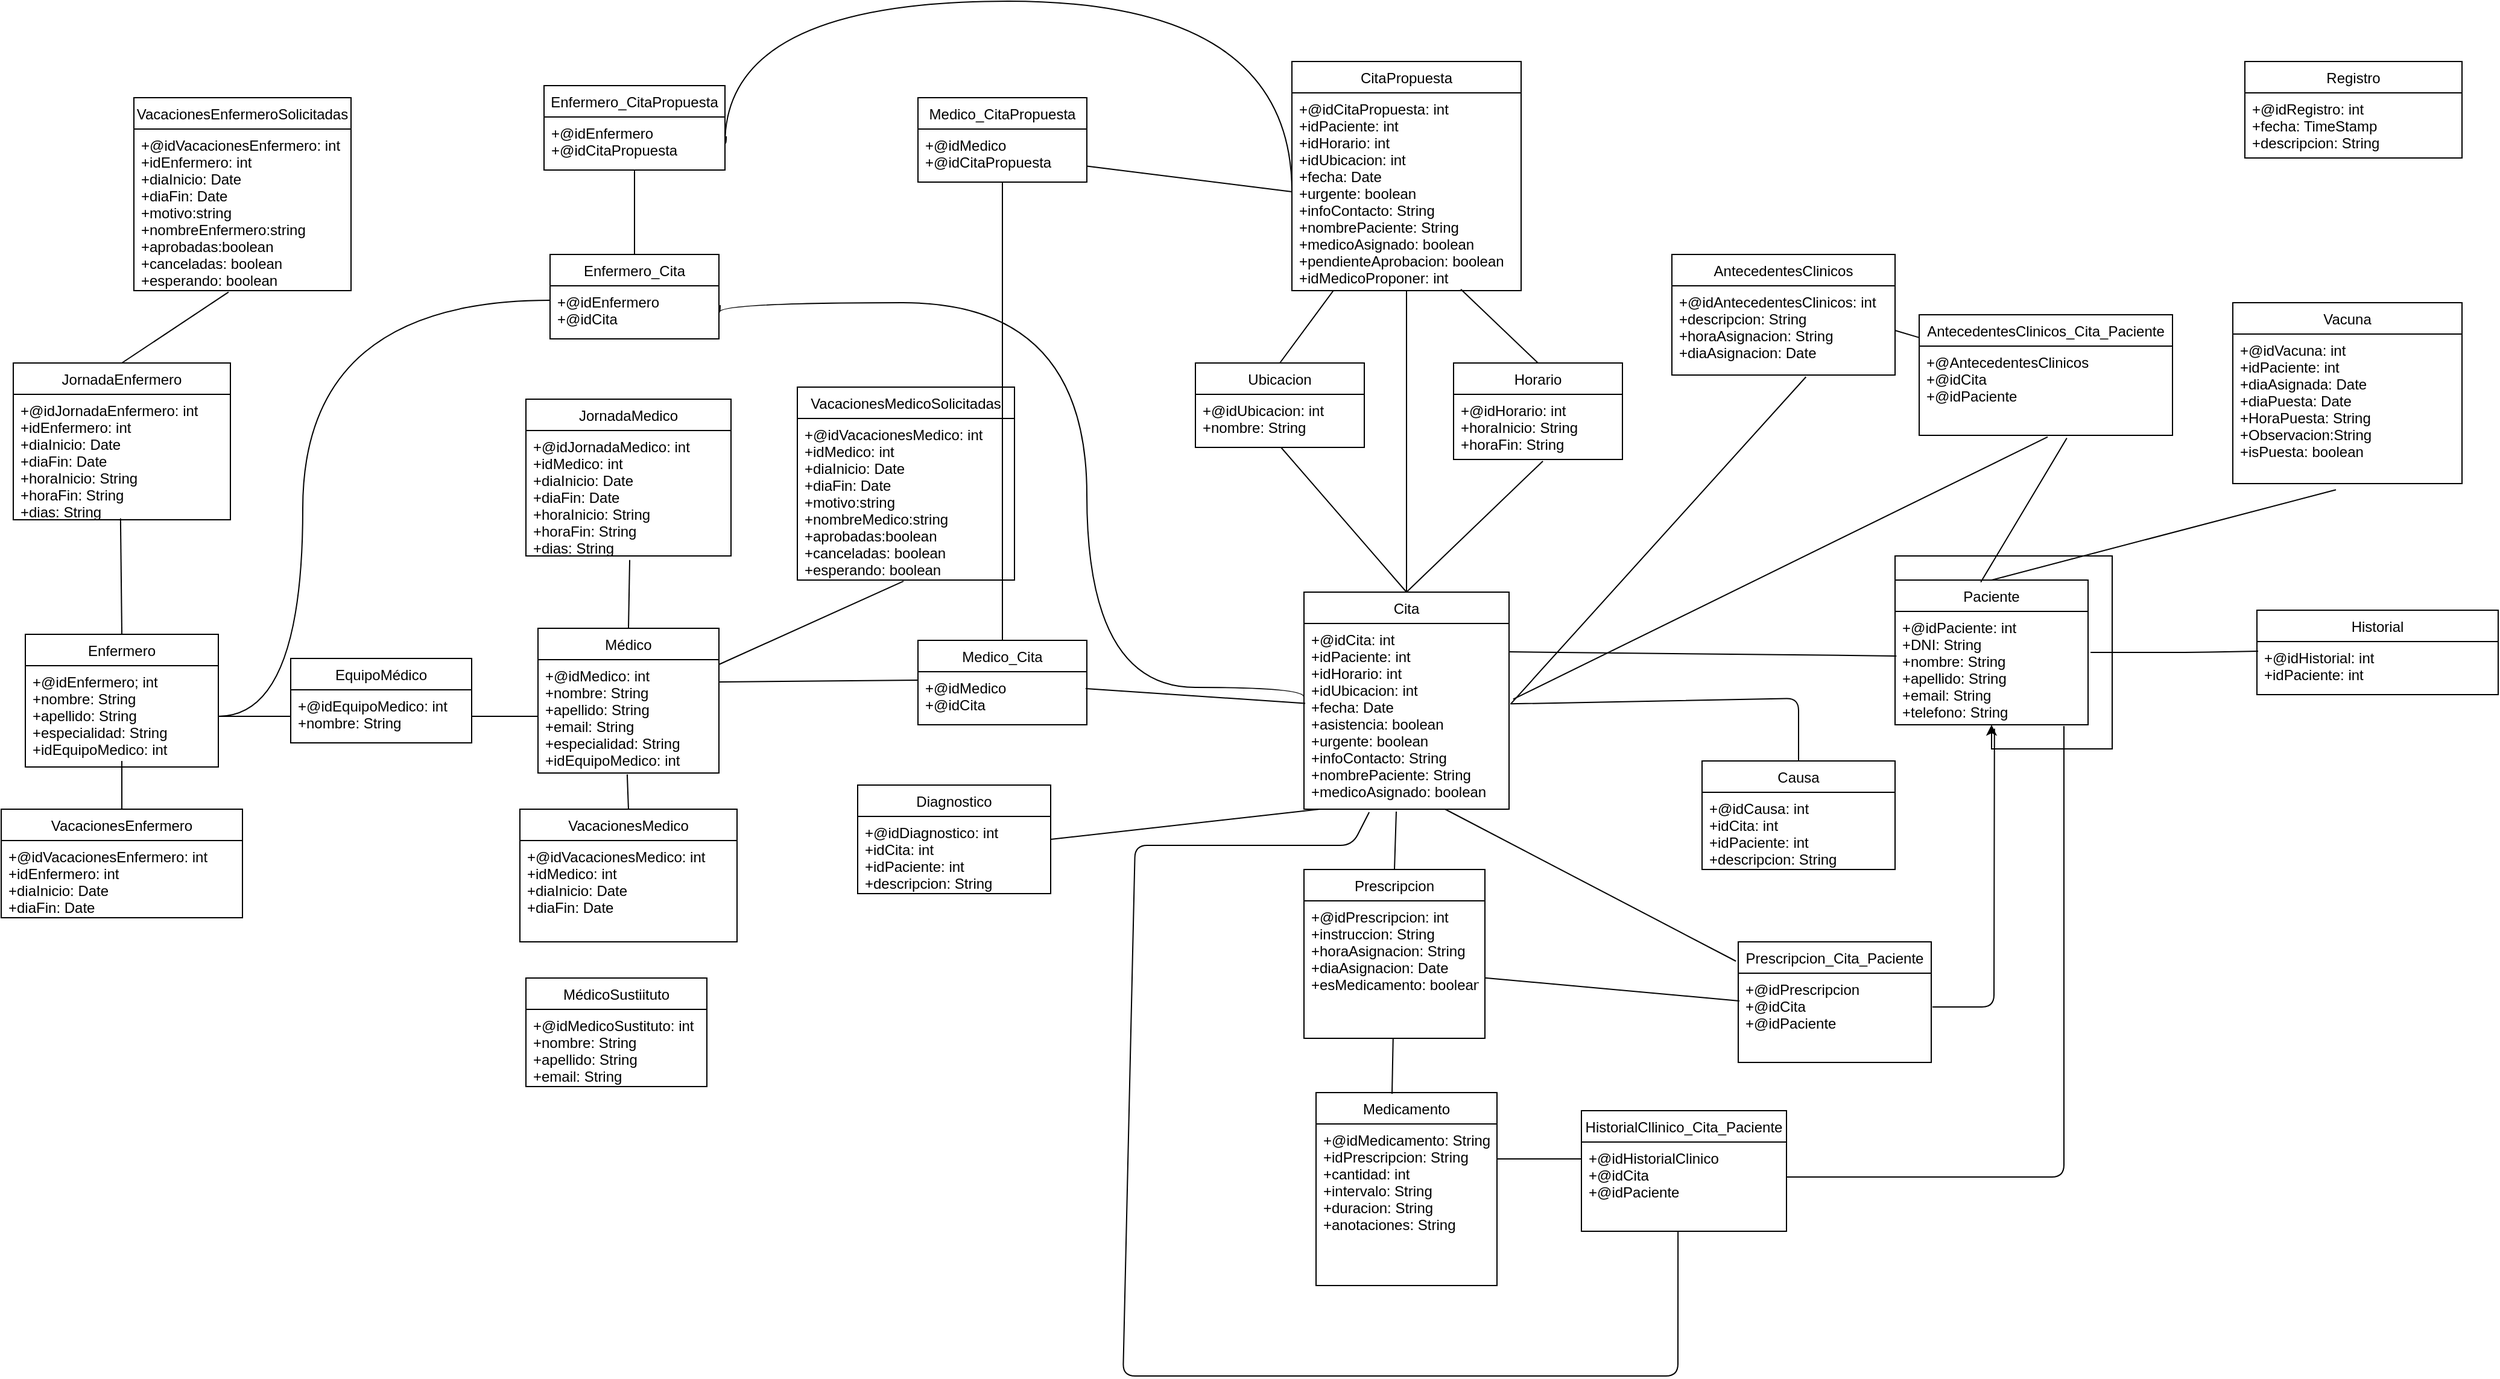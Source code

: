 <mxfile version="14.0.0" type="github">
  <diagram id="C5RBs43oDa-KdzZeNtuy" name="Page-1">
    <mxGraphModel dx="1747" dy="1775" grid="1" gridSize="10" guides="1" tooltips="1" connect="1" arrows="1" fold="1" page="1" pageScale="1" pageWidth="827" pageHeight="1169" math="0" shadow="0">
      <root>
        <mxCell id="WIyWlLk6GJQsqaUBKTNV-0" />
        <mxCell id="WIyWlLk6GJQsqaUBKTNV-1" parent="WIyWlLk6GJQsqaUBKTNV-0" />
        <mxCell id="3wOsAH_iq0aw0lzvKRQ2-39" value="" style="endArrow=none;html=1;entryX=0.007;entryY=0.393;entryDx=0;entryDy=0;entryPerimeter=0;" parent="WIyWlLk6GJQsqaUBKTNV-1" target="3wOsAH_iq0aw0lzvKRQ2-5" edge="1">
          <mxGeometry width="50" height="50" relative="1" as="geometry">
            <mxPoint x="460" y="219.5" as="sourcePoint" />
            <mxPoint x="530" y="219.5" as="targetPoint" />
          </mxGeometry>
        </mxCell>
        <mxCell id="3wOsAH_iq0aw0lzvKRQ2-40" value="" style="endArrow=none;html=1;entryX=0.005;entryY=0.182;entryDx=0;entryDy=0;exitX=1.013;exitY=0.362;exitDx=0;exitDy=0;exitPerimeter=0;entryPerimeter=0;" parent="WIyWlLk6GJQsqaUBKTNV-1" source="3wOsAH_iq0aw0lzvKRQ2-5" target="3wOsAH_iq0aw0lzvKRQ2-26" edge="1">
          <mxGeometry width="50" height="50" relative="1" as="geometry">
            <mxPoint x="1030" y="210" as="sourcePoint" />
            <mxPoint x="750" y="100" as="targetPoint" />
            <Array as="points">
              <mxPoint x="1030" y="220" />
            </Array>
          </mxGeometry>
        </mxCell>
        <mxCell id="3wOsAH_iq0aw0lzvKRQ2-52" value="" style="endArrow=none;html=1;exitX=0.5;exitY=0;exitDx=0;exitDy=0;entryX=0.45;entryY=1.013;entryDx=0;entryDy=0;entryPerimeter=0;" parent="WIyWlLk6GJQsqaUBKTNV-1" source="3wOsAH_iq0aw0lzvKRQ2-21" target="3wOsAH_iq0aw0lzvKRQ2-9" edge="1">
          <mxGeometry width="50" height="50" relative="1" as="geometry">
            <mxPoint x="754" y="330" as="sourcePoint" />
            <mxPoint x="754" y="270" as="targetPoint" />
          </mxGeometry>
        </mxCell>
        <mxCell id="aL2Meq8TaFpPGnKe9jHd-9" value="" style="endArrow=none;html=1;" parent="WIyWlLk6GJQsqaUBKTNV-1" edge="1">
          <mxGeometry width="50" height="50" relative="1" as="geometry">
            <mxPoint x="-690" y="350" as="sourcePoint" />
            <mxPoint x="-690" y="310" as="targetPoint" />
          </mxGeometry>
        </mxCell>
        <mxCell id="aL2Meq8TaFpPGnKe9jHd-10" value="" style="endArrow=none;html=1;exitX=0.5;exitY=0;exitDx=0;exitDy=0;entryX=0.493;entryY=1.012;entryDx=0;entryDy=0;entryPerimeter=0;" parent="WIyWlLk6GJQsqaUBKTNV-1" source="aL2Meq8TaFpPGnKe9jHd-0" target="3wOsAH_iq0aw0lzvKRQ2-1" edge="1">
          <mxGeometry width="50" height="50" relative="1" as="geometry">
            <mxPoint x="-270.5" y="350" as="sourcePoint" />
            <mxPoint x="-270" y="320" as="targetPoint" />
          </mxGeometry>
        </mxCell>
        <mxCell id="aL2Meq8TaFpPGnKe9jHd-11" value="" style="endArrow=none;html=1;exitX=0.5;exitY=0;exitDx=0;exitDy=0;entryX=0.506;entryY=1.032;entryDx=0;entryDy=0;entryPerimeter=0;" parent="WIyWlLk6GJQsqaUBKTNV-1" source="3wOsAH_iq0aw0lzvKRQ2-0" target="3wOsAH_iq0aw0lzvKRQ2-17" edge="1">
          <mxGeometry width="50" height="50" relative="1" as="geometry">
            <mxPoint x="-270.5" y="190" as="sourcePoint" />
            <mxPoint x="-268" y="160" as="targetPoint" />
          </mxGeometry>
        </mxCell>
        <mxCell id="aL2Meq8TaFpPGnKe9jHd-16" value="" style="endArrow=none;html=1;exitX=1;exitY=0.5;exitDx=0;exitDy=0;entryX=0.076;entryY=1.004;entryDx=0;entryDy=0;entryPerimeter=0;" parent="WIyWlLk6GJQsqaUBKTNV-1" source="aL2Meq8TaFpPGnKe9jHd-12" target="3wOsAH_iq0aw0lzvKRQ2-9" edge="1">
          <mxGeometry width="50" height="50" relative="1" as="geometry">
            <mxPoint x="330" y="370" as="sourcePoint" />
            <mxPoint x="380" y="320" as="targetPoint" />
            <Array as="points">
              <mxPoint x="303" y="350" />
            </Array>
          </mxGeometry>
        </mxCell>
        <mxCell id="WtfZvFmU4eDFz0hqFm3u-0" value="" style="endArrow=none;html=1;entryX=0.494;entryY=0.989;entryDx=0;entryDy=0;entryPerimeter=0;" parent="WIyWlLk6GJQsqaUBKTNV-1" target="aL2Meq8TaFpPGnKe9jHd-5" edge="1">
          <mxGeometry width="50" height="50" relative="1" as="geometry">
            <mxPoint x="-690" y="205" as="sourcePoint" />
            <mxPoint x="-688" y="120" as="targetPoint" />
          </mxGeometry>
        </mxCell>
        <mxCell id="3wOsAH_iq0aw0lzvKRQ2-0" value="Médico" style="swimlane;fontStyle=0;childLayout=stackLayout;horizontal=1;startSize=26;fillColor=none;horizontalStack=0;resizeParent=1;resizeParentMax=0;resizeLast=0;collapsible=1;marginBottom=0;" parent="WIyWlLk6GJQsqaUBKTNV-1" vertex="1">
          <mxGeometry x="-345" y="200" width="150" height="120" as="geometry" />
        </mxCell>
        <mxCell id="3wOsAH_iq0aw0lzvKRQ2-1" value="+@idMedico: int&#xa;+nombre: String&#xa;+apellido: String&#xa;+email: String&#xa;+especialidad: String&#xa;+idEquipoMedico: int&#xa;" style="text;strokeColor=none;fillColor=none;align=left;verticalAlign=top;spacingLeft=4;spacingRight=4;overflow=hidden;rotatable=0;points=[[0,0.5],[1,0.5]];portConstraint=eastwest;" parent="3wOsAH_iq0aw0lzvKRQ2-0" vertex="1">
          <mxGeometry y="26" width="150" height="94" as="geometry" />
        </mxCell>
        <mxCell id="3wOsAH_iq0aw0lzvKRQ2-16" value="JornadaMedico" style="swimlane;fontStyle=0;childLayout=stackLayout;horizontal=1;startSize=26;fillColor=none;horizontalStack=0;resizeParent=1;resizeParentMax=0;resizeLast=0;collapsible=1;marginBottom=0;" parent="WIyWlLk6GJQsqaUBKTNV-1" vertex="1">
          <mxGeometry x="-355" y="10" width="170" height="130" as="geometry" />
        </mxCell>
        <mxCell id="3wOsAH_iq0aw0lzvKRQ2-17" value="+@idJornadaMedico: int&#xa;+idMedico: int&#xa;+diaInicio: Date&#xa;+diaFin: Date&#xa;+horaInicio: String&#xa;+horaFin: String&#xa;+dias: String" style="text;strokeColor=none;fillColor=none;align=left;verticalAlign=top;spacingLeft=4;spacingRight=4;overflow=hidden;rotatable=0;points=[[0,0.5],[1,0.5]];portConstraint=eastwest;" parent="3wOsAH_iq0aw0lzvKRQ2-16" vertex="1">
          <mxGeometry y="26" width="170" height="104" as="geometry" />
        </mxCell>
        <mxCell id="aL2Meq8TaFpPGnKe9jHd-0" value="VacacionesMedico" style="swimlane;fontStyle=0;childLayout=stackLayout;horizontal=1;startSize=26;fillColor=none;horizontalStack=0;resizeParent=1;resizeParentMax=0;resizeLast=0;collapsible=1;marginBottom=0;" parent="WIyWlLk6GJQsqaUBKTNV-1" vertex="1">
          <mxGeometry x="-360" y="350" width="180" height="110" as="geometry" />
        </mxCell>
        <mxCell id="aL2Meq8TaFpPGnKe9jHd-1" value="+@idVacacionesMedico: int&#xa;+idMedico: int&#xa;+diaInicio: Date&#xa;+diaFin: Date" style="text;strokeColor=none;fillColor=none;align=left;verticalAlign=top;spacingLeft=4;spacingRight=4;overflow=hidden;rotatable=0;points=[[0,0.5],[1,0.5]];portConstraint=eastwest;" parent="aL2Meq8TaFpPGnKe9jHd-0" vertex="1">
          <mxGeometry y="26" width="180" height="84" as="geometry" />
        </mxCell>
        <mxCell id="3wOsAH_iq0aw0lzvKRQ2-44" value="Enfermero" style="swimlane;fontStyle=0;childLayout=stackLayout;horizontal=1;startSize=26;fillColor=none;horizontalStack=0;resizeParent=1;resizeParentMax=0;resizeLast=0;collapsible=1;marginBottom=0;" parent="WIyWlLk6GJQsqaUBKTNV-1" vertex="1">
          <mxGeometry x="-770" y="205" width="160" height="110" as="geometry" />
        </mxCell>
        <mxCell id="3wOsAH_iq0aw0lzvKRQ2-45" value="+@idEnfermero; int&#xa;+nombre: String&#xa;+apellido: String&#xa;+especialidad: String&#xa;+idEquipoMedico: int" style="text;strokeColor=none;fillColor=none;align=left;verticalAlign=top;spacingLeft=4;spacingRight=4;overflow=hidden;rotatable=0;points=[[0,0.5],[1,0.5]];portConstraint=eastwest;" parent="3wOsAH_iq0aw0lzvKRQ2-44" vertex="1">
          <mxGeometry y="26" width="160" height="84" as="geometry" />
        </mxCell>
        <mxCell id="aL2Meq8TaFpPGnKe9jHd-4" value="JornadaEnfermero" style="swimlane;fontStyle=0;childLayout=stackLayout;horizontal=1;startSize=26;fillColor=none;horizontalStack=0;resizeParent=1;resizeParentMax=0;resizeLast=0;collapsible=1;marginBottom=0;" parent="WIyWlLk6GJQsqaUBKTNV-1" vertex="1">
          <mxGeometry x="-780" y="-20" width="180" height="130" as="geometry" />
        </mxCell>
        <mxCell id="aL2Meq8TaFpPGnKe9jHd-5" value="+@idJornadaEnfermero: int&#xa;+idEnfermero: int&#xa;+diaInicio: Date&#xa;+diaFin: Date&#xa;+horaInicio: String&#xa;+horaFin: String&#xa;+dias: String" style="text;strokeColor=none;fillColor=none;align=left;verticalAlign=top;spacingLeft=4;spacingRight=4;overflow=hidden;rotatable=0;points=[[0,0.5],[1,0.5]];portConstraint=eastwest;" parent="aL2Meq8TaFpPGnKe9jHd-4" vertex="1">
          <mxGeometry y="26" width="180" height="104" as="geometry" />
        </mxCell>
        <mxCell id="aL2Meq8TaFpPGnKe9jHd-6" value="VacacionesEnfermero" style="swimlane;fontStyle=0;childLayout=stackLayout;horizontal=1;startSize=26;fillColor=none;horizontalStack=0;resizeParent=1;resizeParentMax=0;resizeLast=0;collapsible=1;marginBottom=0;" parent="WIyWlLk6GJQsqaUBKTNV-1" vertex="1">
          <mxGeometry x="-790" y="350" width="200" height="90" as="geometry" />
        </mxCell>
        <mxCell id="aL2Meq8TaFpPGnKe9jHd-7" value="+@idVacacionesEnfermero: int&#xa;+idEnfermero: int&#xa;+diaInicio: Date&#xa;+diaFin: Date" style="text;strokeColor=none;fillColor=none;align=left;verticalAlign=top;spacingLeft=4;spacingRight=4;overflow=hidden;rotatable=0;points=[[0,0.5],[1,0.5]];portConstraint=eastwest;" parent="aL2Meq8TaFpPGnKe9jHd-6" vertex="1">
          <mxGeometry y="26" width="200" height="64" as="geometry" />
        </mxCell>
        <mxCell id="brtLgZSoVgOQlLyy4Tk0-4" value="" style="endArrow=none;html=1;entryX=0;entryY=0.159;entryDx=0;entryDy=0;entryPerimeter=0;" parent="WIyWlLk6GJQsqaUBKTNV-1" target="brtLgZSoVgOQlLyy4Tk0-1" edge="1">
          <mxGeometry width="50" height="50" relative="1" as="geometry">
            <mxPoint x="-195" y="244.5" as="sourcePoint" />
            <mxPoint x="-115" y="244.5" as="targetPoint" />
          </mxGeometry>
        </mxCell>
        <mxCell id="brtLgZSoVgOQlLyy4Tk0-5" value="" style="endArrow=none;html=1;entryX=0.006;entryY=0.43;entryDx=0;entryDy=0;entryPerimeter=0;exitX=0.993;exitY=0.318;exitDx=0;exitDy=0;exitPerimeter=0;" parent="WIyWlLk6GJQsqaUBKTNV-1" source="brtLgZSoVgOQlLyy4Tk0-1" target="3wOsAH_iq0aw0lzvKRQ2-9" edge="1">
          <mxGeometry width="50" height="50" relative="1" as="geometry">
            <mxPoint x="110" y="244.5" as="sourcePoint" />
            <mxPoint x="190" y="244.5" as="targetPoint" />
          </mxGeometry>
        </mxCell>
        <mxCell id="brtLgZSoVgOQlLyy4Tk0-15" value="" style="endArrow=none;html=1;entryX=0.5;entryY=0;entryDx=0;entryDy=0;exitX=0.529;exitY=1.025;exitDx=0;exitDy=0;exitPerimeter=0;" parent="WIyWlLk6GJQsqaUBKTNV-1" source="brtLgZSoVgOQlLyy4Tk0-12" target="3wOsAH_iq0aw0lzvKRQ2-8" edge="1">
          <mxGeometry width="50" height="50" relative="1" as="geometry">
            <mxPoint x="379.41" y="80" as="sourcePoint" />
            <mxPoint x="379.41" y="130" as="targetPoint" />
          </mxGeometry>
        </mxCell>
        <mxCell id="zmQ8ylne4ismj-RZdTGN-18" style="edgeStyle=none;rounded=0;orthogonalLoop=1;jettySize=auto;html=1;exitX=0.5;exitY=0;exitDx=0;exitDy=0;endArrow=none;endFill=0;" parent="WIyWlLk6GJQsqaUBKTNV-1" source="brtLgZSoVgOQlLyy4Tk0-16" target="zmQ8ylne4ismj-RZdTGN-1" edge="1">
          <mxGeometry relative="1" as="geometry" />
        </mxCell>
        <mxCell id="brtLgZSoVgOQlLyy4Tk0-16" value="Ubicacion" style="swimlane;fontStyle=0;childLayout=stackLayout;horizontal=1;startSize=26;fillColor=none;horizontalStack=0;resizeParent=1;resizeParentMax=0;resizeLast=0;collapsible=1;marginBottom=0;" parent="WIyWlLk6GJQsqaUBKTNV-1" vertex="1">
          <mxGeometry x="200" y="-20" width="140" height="70" as="geometry" />
        </mxCell>
        <mxCell id="brtLgZSoVgOQlLyy4Tk0-17" value="+@idUbicacion: int&#xa;+nombre: String" style="text;strokeColor=none;fillColor=none;align=left;verticalAlign=top;spacingLeft=4;spacingRight=4;overflow=hidden;rotatable=0;points=[[0,0.5],[1,0.5]];portConstraint=eastwest;" parent="brtLgZSoVgOQlLyy4Tk0-16" vertex="1">
          <mxGeometry y="26" width="140" height="44" as="geometry" />
        </mxCell>
        <mxCell id="brtLgZSoVgOQlLyy4Tk0-20" value="" style="endArrow=none;html=1;exitX=0.5;exitY=0;exitDx=0;exitDy=0;entryX=0.507;entryY=1;entryDx=0;entryDy=0;entryPerimeter=0;" parent="WIyWlLk6GJQsqaUBKTNV-1" source="3wOsAH_iq0aw0lzvKRQ2-8" target="brtLgZSoVgOQlLyy4Tk0-17" edge="1">
          <mxGeometry width="50" height="50" relative="1" as="geometry">
            <mxPoint x="320" y="130" as="sourcePoint" />
            <mxPoint x="320" y="50" as="targetPoint" />
          </mxGeometry>
        </mxCell>
        <mxCell id="zmQ8ylne4ismj-RZdTGN-20" style="edgeStyle=none;rounded=0;orthogonalLoop=1;jettySize=auto;html=1;exitX=0.5;exitY=0;exitDx=0;exitDy=0;endArrow=none;endFill=0;" parent="WIyWlLk6GJQsqaUBKTNV-1" source="3wOsAH_iq0aw0lzvKRQ2-8" target="zmQ8ylne4ismj-RZdTGN-1" edge="1">
          <mxGeometry relative="1" as="geometry" />
        </mxCell>
        <mxCell id="3wOsAH_iq0aw0lzvKRQ2-8" value="Cita" style="swimlane;fontStyle=0;childLayout=stackLayout;horizontal=1;startSize=26;fillColor=none;horizontalStack=0;resizeParent=1;resizeParentMax=0;resizeLast=0;collapsible=1;marginBottom=0;" parent="WIyWlLk6GJQsqaUBKTNV-1" vertex="1">
          <mxGeometry x="290" y="170" width="170" height="180" as="geometry" />
        </mxCell>
        <mxCell id="3wOsAH_iq0aw0lzvKRQ2-9" value="+@idCita: int&#xa;+idPaciente: int&#xa;+idHorario: int&#xa;+idUbicacion: int&#xa;+fecha: Date&#xa;+asistencia: boolean&#xa;+urgente: boolean&#xa;+infoContacto: String&#xa;+nombrePaciente: String&#xa;+medicoAsignado: boolean" style="text;strokeColor=none;fillColor=none;align=left;verticalAlign=top;spacingLeft=4;spacingRight=4;overflow=hidden;rotatable=0;points=[[0,0.5],[1,0.5]];portConstraint=eastwest;" parent="3wOsAH_iq0aw0lzvKRQ2-8" vertex="1">
          <mxGeometry y="26" width="170" height="154" as="geometry" />
        </mxCell>
        <mxCell id="3wOsAH_iq0aw0lzvKRQ2-21" value="Prescripcion" style="swimlane;fontStyle=0;childLayout=stackLayout;horizontal=1;startSize=26;fillColor=none;horizontalStack=0;resizeParent=1;resizeParentMax=0;resizeLast=0;collapsible=1;marginBottom=0;" parent="WIyWlLk6GJQsqaUBKTNV-1" vertex="1">
          <mxGeometry x="290" y="400" width="150" height="140" as="geometry" />
        </mxCell>
        <mxCell id="3wOsAH_iq0aw0lzvKRQ2-22" value="+@idPrescripcion: int&#xa;+instruccion: String&#xa;+horaAsignacion: String&#xa;+diaAsignacion: Date&#xa;+esMedicamento: boolean&#xa;" style="text;strokeColor=none;fillColor=none;align=left;verticalAlign=top;spacingLeft=4;spacingRight=4;overflow=hidden;rotatable=0;points=[[0,0.5],[1,0.5]];portConstraint=eastwest;" parent="3wOsAH_iq0aw0lzvKRQ2-21" vertex="1">
          <mxGeometry y="26" width="150" height="114" as="geometry" />
        </mxCell>
        <mxCell id="3wOsAH_iq0aw0lzvKRQ2-4" value="Paciente" style="swimlane;fontStyle=0;childLayout=stackLayout;horizontal=1;startSize=26;fillColor=none;horizontalStack=0;resizeParent=1;resizeParentMax=0;resizeLast=0;collapsible=1;marginBottom=0;" parent="WIyWlLk6GJQsqaUBKTNV-1" vertex="1">
          <mxGeometry x="780" y="160" width="160" height="120" as="geometry" />
        </mxCell>
        <mxCell id="3wOsAH_iq0aw0lzvKRQ2-5" value="+@idPaciente: int&#xa;+DNI: String&#xa;+nombre: String&#xa;+apellido: String&#xa;+email: String&#xa;+telefono: String" style="text;strokeColor=none;fillColor=none;align=left;verticalAlign=top;spacingLeft=4;spacingRight=4;overflow=hidden;rotatable=0;points=[[0,0.5],[1,0.5]];portConstraint=eastwest;" parent="3wOsAH_iq0aw0lzvKRQ2-4" vertex="1">
          <mxGeometry y="26" width="160" height="94" as="geometry" />
        </mxCell>
        <mxCell id="zmQ8ylne4ismj-RZdTGN-16" style="rounded=0;orthogonalLoop=1;jettySize=auto;html=1;exitX=0.5;exitY=0;exitDx=0;exitDy=0;endArrow=none;endFill=0;" parent="WIyWlLk6GJQsqaUBKTNV-1" source="brtLgZSoVgOQlLyy4Tk0-0" target="zmQ8ylne4ismj-RZdTGN-15" edge="1">
          <mxGeometry relative="1" as="geometry" />
        </mxCell>
        <mxCell id="brtLgZSoVgOQlLyy4Tk0-0" value="Medico_Cita" style="swimlane;fontStyle=0;childLayout=stackLayout;horizontal=1;startSize=26;fillColor=none;horizontalStack=0;resizeParent=1;resizeParentMax=0;resizeLast=0;collapsible=1;marginBottom=0;" parent="WIyWlLk6GJQsqaUBKTNV-1" vertex="1">
          <mxGeometry x="-30" y="210" width="140" height="70" as="geometry" />
        </mxCell>
        <mxCell id="brtLgZSoVgOQlLyy4Tk0-1" value="+@idMedico&#xa;+@idCita" style="text;strokeColor=none;fillColor=none;align=left;verticalAlign=top;spacingLeft=4;spacingRight=4;overflow=hidden;rotatable=0;points=[[0,0.5],[1,0.5]];portConstraint=eastwest;" parent="brtLgZSoVgOQlLyy4Tk0-0" vertex="1">
          <mxGeometry y="26" width="140" height="44" as="geometry" />
        </mxCell>
        <mxCell id="aL2Meq8TaFpPGnKe9jHd-12" value="Diagnostico" style="swimlane;fontStyle=0;childLayout=stackLayout;horizontal=1;startSize=26;fillColor=none;horizontalStack=0;resizeParent=1;resizeParentMax=0;resizeLast=0;collapsible=1;marginBottom=0;" parent="WIyWlLk6GJQsqaUBKTNV-1" vertex="1">
          <mxGeometry x="-80" y="330" width="160" height="90" as="geometry" />
        </mxCell>
        <mxCell id="aL2Meq8TaFpPGnKe9jHd-13" value="+@idDiagnostico: int&#xa;+idCita: int&#xa;+idPaciente: int&#xa;+descripcion: String" style="text;strokeColor=none;fillColor=none;align=left;verticalAlign=top;spacingLeft=4;spacingRight=4;overflow=hidden;rotatable=0;points=[[0,0.5],[1,0.5]];portConstraint=eastwest;" parent="aL2Meq8TaFpPGnKe9jHd-12" vertex="1">
          <mxGeometry y="26" width="160" height="64" as="geometry" />
        </mxCell>
        <mxCell id="3wOsAH_iq0aw0lzvKRQ2-29" value="Medicamento" style="swimlane;fontStyle=0;childLayout=stackLayout;horizontal=1;startSize=26;fillColor=none;horizontalStack=0;resizeParent=1;resizeParentMax=0;resizeLast=0;collapsible=1;marginBottom=0;" parent="WIyWlLk6GJQsqaUBKTNV-1" vertex="1">
          <mxGeometry x="300" y="585" width="150" height="160" as="geometry" />
        </mxCell>
        <mxCell id="3wOsAH_iq0aw0lzvKRQ2-30" value="+@idMedicamento: String&#xa;+idPrescripcion: String&#xa;+cantidad: int&#xa;+intervalo: String&#xa;+duracion: String&#xa;+anotaciones: String&#xa;" style="text;strokeColor=none;fillColor=none;align=left;verticalAlign=top;spacingLeft=4;spacingRight=4;overflow=hidden;rotatable=0;points=[[0,0.5],[1,0.5]];portConstraint=eastwest;" parent="3wOsAH_iq0aw0lzvKRQ2-29" vertex="1">
          <mxGeometry y="26" width="150" height="134" as="geometry" />
        </mxCell>
        <mxCell id="3wOsAH_iq0aw0lzvKRQ2-25" value="Historial" style="swimlane;fontStyle=0;childLayout=stackLayout;horizontal=1;startSize=26;fillColor=none;horizontalStack=0;resizeParent=1;resizeParentMax=0;resizeLast=0;collapsible=1;marginBottom=0;" parent="WIyWlLk6GJQsqaUBKTNV-1" vertex="1">
          <mxGeometry x="1080" y="185" width="200" height="70" as="geometry" />
        </mxCell>
        <mxCell id="3wOsAH_iq0aw0lzvKRQ2-26" value="+@idHistorial: int&#xa;+idPaciente: int&#xa;" style="text;strokeColor=none;fillColor=none;align=left;verticalAlign=top;spacingLeft=4;spacingRight=4;overflow=hidden;rotatable=0;points=[[0,0.5],[1,0.5]];portConstraint=eastwest;" parent="3wOsAH_iq0aw0lzvKRQ2-25" vertex="1">
          <mxGeometry y="26" width="200" height="44" as="geometry" />
        </mxCell>
        <mxCell id="0YiSJWPbRTJiQ_5nI4mh-8" value="" style="endArrow=none;html=1;strokeColor=#000000;entryX=0.006;entryY=0.311;entryDx=0;entryDy=0;entryPerimeter=0;" parent="WIyWlLk6GJQsqaUBKTNV-1" source="3wOsAH_iq0aw0lzvKRQ2-22" target="0YiSJWPbRTJiQ_5nI4mh-2" edge="1">
          <mxGeometry width="50" height="50" relative="1" as="geometry">
            <mxPoint x="460" y="490" as="sourcePoint" />
            <mxPoint x="510" y="440" as="targetPoint" />
          </mxGeometry>
        </mxCell>
        <mxCell id="0YiSJWPbRTJiQ_5nI4mh-9" value="" style="endArrow=none;html=1;strokeColor=#000000;entryX=0.515;entryY=1.034;entryDx=0;entryDy=0;entryPerimeter=0;exitX=1.006;exitY=0.378;exitDx=0;exitDy=0;exitPerimeter=0;" parent="WIyWlLk6GJQsqaUBKTNV-1" source="0YiSJWPbRTJiQ_5nI4mh-2" target="3wOsAH_iq0aw0lzvKRQ2-5" edge="1">
          <mxGeometry width="50" height="50" relative="1" as="geometry">
            <mxPoint x="990" y="570" as="sourcePoint" />
            <mxPoint x="1020" y="480" as="targetPoint" />
            <Array as="points">
              <mxPoint x="862" y="514" />
            </Array>
          </mxGeometry>
        </mxCell>
        <mxCell id="3wOsAH_iq0aw0lzvKRQ2-53" value="Causa" style="swimlane;fontStyle=0;childLayout=stackLayout;horizontal=1;startSize=26;fillColor=none;horizontalStack=0;resizeParent=1;resizeParentMax=0;resizeLast=0;collapsible=1;marginBottom=0;" parent="WIyWlLk6GJQsqaUBKTNV-1" vertex="1">
          <mxGeometry x="620" y="310" width="160" height="90" as="geometry" />
        </mxCell>
        <mxCell id="3wOsAH_iq0aw0lzvKRQ2-54" value="+@idCausa: int&#xa;+idCita: int&#xa;+idPaciente: int&#xa;+descripcion: String" style="text;strokeColor=none;fillColor=none;align=left;verticalAlign=top;spacingLeft=4;spacingRight=4;overflow=hidden;rotatable=0;points=[[0,0.5],[1,0.5]];portConstraint=eastwest;" parent="3wOsAH_iq0aw0lzvKRQ2-53" vertex="1">
          <mxGeometry y="26" width="160" height="64" as="geometry" />
        </mxCell>
        <mxCell id="0YiSJWPbRTJiQ_5nI4mh-10" value="" style="endArrow=none;html=1;strokeColor=#000000;entryX=0.688;entryY=1;entryDx=0;entryDy=0;entryPerimeter=0;exitX=-0.012;exitY=0.16;exitDx=0;exitDy=0;exitPerimeter=0;" parent="WIyWlLk6GJQsqaUBKTNV-1" source="0YiSJWPbRTJiQ_5nI4mh-1" target="3wOsAH_iq0aw0lzvKRQ2-9" edge="1">
          <mxGeometry width="50" height="50" relative="1" as="geometry">
            <mxPoint x="407" y="450" as="sourcePoint" />
            <mxPoint x="510" y="440" as="targetPoint" />
          </mxGeometry>
        </mxCell>
        <mxCell id="0YiSJWPbRTJiQ_5nI4mh-12" value="" style="endArrow=none;html=1;strokeColor=#000000;entryX=1.006;entryY=0.433;entryDx=0;entryDy=0;exitX=0.5;exitY=0;exitDx=0;exitDy=0;entryPerimeter=0;" parent="WIyWlLk6GJQsqaUBKTNV-1" source="3wOsAH_iq0aw0lzvKRQ2-53" target="3wOsAH_iq0aw0lzvKRQ2-9" edge="1">
          <mxGeometry width="50" height="50" relative="1" as="geometry">
            <mxPoint x="460" y="390" as="sourcePoint" />
            <mxPoint x="510" y="340" as="targetPoint" />
            <Array as="points">
              <mxPoint x="700" y="258" />
            </Array>
          </mxGeometry>
        </mxCell>
        <mxCell id="zmQ8ylne4ismj-RZdTGN-19" style="edgeStyle=none;rounded=0;orthogonalLoop=1;jettySize=auto;html=1;exitX=0.5;exitY=0;exitDx=0;exitDy=0;entryX=0.737;entryY=0.993;entryDx=0;entryDy=0;entryPerimeter=0;endArrow=none;endFill=0;" parent="WIyWlLk6GJQsqaUBKTNV-1" source="brtLgZSoVgOQlLyy4Tk0-11" target="zmQ8ylne4ismj-RZdTGN-1" edge="1">
          <mxGeometry relative="1" as="geometry" />
        </mxCell>
        <mxCell id="brtLgZSoVgOQlLyy4Tk0-11" value="Horario" style="swimlane;fontStyle=0;childLayout=stackLayout;horizontal=1;startSize=26;fillColor=none;horizontalStack=0;resizeParent=1;resizeParentMax=0;resizeLast=0;collapsible=1;marginBottom=0;" parent="WIyWlLk6GJQsqaUBKTNV-1" vertex="1">
          <mxGeometry x="414" y="-20" width="140" height="80" as="geometry" />
        </mxCell>
        <mxCell id="brtLgZSoVgOQlLyy4Tk0-12" value="+@idHorario: int&#xa;+horaInicio: String&#xa;+horaFin: String" style="text;strokeColor=none;fillColor=none;align=left;verticalAlign=top;spacingLeft=4;spacingRight=4;overflow=hidden;rotatable=0;points=[[0,0.5],[1,0.5]];portConstraint=eastwest;" parent="brtLgZSoVgOQlLyy4Tk0-11" vertex="1">
          <mxGeometry y="26" width="140" height="54" as="geometry" />
        </mxCell>
        <mxCell id="0YiSJWPbRTJiQ_5nI4mh-1" value="Prescripcion_Cita_Paciente" style="swimlane;fontStyle=0;childLayout=stackLayout;horizontal=1;startSize=26;fillColor=none;horizontalStack=0;resizeParent=1;resizeParentMax=0;resizeLast=0;collapsible=1;marginBottom=0;" parent="WIyWlLk6GJQsqaUBKTNV-1" vertex="1">
          <mxGeometry x="650" y="460" width="160" height="100" as="geometry" />
        </mxCell>
        <mxCell id="0YiSJWPbRTJiQ_5nI4mh-2" value="+@idPrescripcion&#xa;+@idCita&#xa;+@idPaciente" style="text;strokeColor=none;fillColor=none;align=left;verticalAlign=top;spacingLeft=4;spacingRight=4;overflow=hidden;rotatable=0;points=[[0,0.5],[1,0.5]];portConstraint=eastwest;" parent="0YiSJWPbRTJiQ_5nI4mh-1" vertex="1">
          <mxGeometry y="26" width="160" height="74" as="geometry" />
        </mxCell>
        <mxCell id="nx2LOFp2S63YU2CEtD_n-5" value="HistorialCllinico_Cita_Paciente" style="swimlane;fontStyle=0;childLayout=stackLayout;horizontal=1;startSize=26;fillColor=none;horizontalStack=0;resizeParent=1;resizeParentMax=0;resizeLast=0;collapsible=1;marginBottom=0;" parent="WIyWlLk6GJQsqaUBKTNV-1" vertex="1">
          <mxGeometry x="520" y="600" width="170" height="100" as="geometry">
            <mxRectangle x="520" y="600" width="180" height="26" as="alternateBounds" />
          </mxGeometry>
        </mxCell>
        <mxCell id="nx2LOFp2S63YU2CEtD_n-6" value="+@idHistorialClinico&#xa;+@idCita&#xa;+@idPaciente" style="text;strokeColor=none;fillColor=none;align=left;verticalAlign=top;spacingLeft=4;spacingRight=4;overflow=hidden;rotatable=0;points=[[0,0.5],[1,0.5]];portConstraint=eastwest;" parent="nx2LOFp2S63YU2CEtD_n-5" vertex="1">
          <mxGeometry y="26" width="170" height="74" as="geometry" />
        </mxCell>
        <mxCell id="nx2LOFp2S63YU2CEtD_n-9" value="" style="endArrow=none;html=1;entryX=0;entryY=0.189;entryDx=0;entryDy=0;entryPerimeter=0;" parent="WIyWlLk6GJQsqaUBKTNV-1" target="nx2LOFp2S63YU2CEtD_n-6" edge="1">
          <mxGeometry width="50" height="50" relative="1" as="geometry">
            <mxPoint x="450" y="640" as="sourcePoint" />
            <mxPoint x="500" y="590" as="targetPoint" />
          </mxGeometry>
        </mxCell>
        <mxCell id="nx2LOFp2S63YU2CEtD_n-10" value="" style="endArrow=none;html=1;entryX=0.471;entryY=1;entryDx=0;entryDy=0;entryPerimeter=0;exitX=0.318;exitY=1.016;exitDx=0;exitDy=0;exitPerimeter=0;" parent="WIyWlLk6GJQsqaUBKTNV-1" source="3wOsAH_iq0aw0lzvKRQ2-9" target="nx2LOFp2S63YU2CEtD_n-6" edge="1">
          <mxGeometry width="50" height="50" relative="1" as="geometry">
            <mxPoint x="340" y="360" as="sourcePoint" />
            <mxPoint x="530" y="590" as="targetPoint" />
            <Array as="points">
              <mxPoint x="330" y="380" />
              <mxPoint x="150" y="380" />
              <mxPoint x="140" y="820" />
              <mxPoint x="600" y="820" />
            </Array>
          </mxGeometry>
        </mxCell>
        <mxCell id="nx2LOFp2S63YU2CEtD_n-12" value="" style="endArrow=none;html=1;entryX=0.875;entryY=1.011;entryDx=0;entryDy=0;entryPerimeter=0;" parent="WIyWlLk6GJQsqaUBKTNV-1" target="3wOsAH_iq0aw0lzvKRQ2-5" edge="1">
          <mxGeometry width="50" height="50" relative="1" as="geometry">
            <mxPoint x="690" y="655" as="sourcePoint" />
            <mxPoint x="970" y="655" as="targetPoint" />
            <Array as="points">
              <mxPoint x="920" y="655" />
            </Array>
          </mxGeometry>
        </mxCell>
        <mxCell id="nx2LOFp2S63YU2CEtD_n-2" value="" style="endArrow=none;html=1;exitX=0.42;exitY=0.006;exitDx=0;exitDy=0;exitPerimeter=0;" parent="WIyWlLk6GJQsqaUBKTNV-1" source="3wOsAH_iq0aw0lzvKRQ2-29" target="3wOsAH_iq0aw0lzvKRQ2-22" edge="1">
          <mxGeometry width="50" height="50" relative="1" as="geometry">
            <mxPoint x="360" y="580" as="sourcePoint" />
            <mxPoint x="410" y="530" as="targetPoint" />
          </mxGeometry>
        </mxCell>
        <mxCell id="YFAmt-DMBgLiFFvpZ2U6-0" value="VacacionesMedicoSolicitadas" style="swimlane;fontStyle=0;childLayout=stackLayout;horizontal=1;startSize=26;fillColor=none;horizontalStack=0;resizeParent=1;resizeParentMax=0;resizeLast=0;collapsible=1;marginBottom=0;" parent="WIyWlLk6GJQsqaUBKTNV-1" vertex="1">
          <mxGeometry x="-130" width="180" height="160" as="geometry" />
        </mxCell>
        <mxCell id="YFAmt-DMBgLiFFvpZ2U6-1" value="+@idVacacionesMedico: int&#xa;+idMedico: int&#xa;+diaInicio: Date&#xa;+diaFin: Date&#xa;+motivo:string&#xa;+nombreMedico:string&#xa;+aprobadas:boolean&#xa;+canceladas: boolean&#xa;+esperando: boolean" style="text;strokeColor=none;fillColor=none;align=left;verticalAlign=top;spacingLeft=4;spacingRight=4;overflow=hidden;rotatable=0;points=[[0,0.5],[1,0.5]];portConstraint=eastwest;" parent="YFAmt-DMBgLiFFvpZ2U6-0" vertex="1">
          <mxGeometry y="26" width="180" height="134" as="geometry" />
        </mxCell>
        <mxCell id="YFAmt-DMBgLiFFvpZ2U6-2" value="" style="endArrow=none;html=1;entryX=0.489;entryY=1.007;entryDx=0;entryDy=0;entryPerimeter=0;exitX=1;exitY=0.25;exitDx=0;exitDy=0;" parent="WIyWlLk6GJQsqaUBKTNV-1" source="3wOsAH_iq0aw0lzvKRQ2-0" target="YFAmt-DMBgLiFFvpZ2U6-1" edge="1">
          <mxGeometry width="50" height="50" relative="1" as="geometry">
            <mxPoint x="-100" y="190" as="sourcePoint" />
            <mxPoint x="-50" y="140" as="targetPoint" />
          </mxGeometry>
        </mxCell>
        <mxCell id="lkOo6rDuCDogDROpD0lL-0" value="MédicoSustiituto" style="swimlane;fontStyle=0;childLayout=stackLayout;horizontal=1;startSize=26;fillColor=none;horizontalStack=0;resizeParent=1;resizeParentMax=0;resizeLast=0;collapsible=1;marginBottom=0;" parent="WIyWlLk6GJQsqaUBKTNV-1" vertex="1">
          <mxGeometry x="-355" y="490" width="150" height="90" as="geometry" />
        </mxCell>
        <mxCell id="lkOo6rDuCDogDROpD0lL-1" value="+@idMedicoSustituto: int&#xa;+nombre: String&#xa;+apellido: String&#xa;+email: String" style="text;strokeColor=none;fillColor=none;align=left;verticalAlign=top;spacingLeft=4;spacingRight=4;overflow=hidden;rotatable=0;points=[[0,0.5],[1,0.5]];portConstraint=eastwest;" parent="lkOo6rDuCDogDROpD0lL-0" vertex="1">
          <mxGeometry y="26" width="150" height="64" as="geometry" />
        </mxCell>
        <mxCell id="oxiOrywgYslZLJqPvTPa-0" value="EquipoMédico" style="swimlane;fontStyle=0;childLayout=stackLayout;horizontal=1;startSize=26;fillColor=none;horizontalStack=0;resizeParent=1;resizeParentMax=0;resizeLast=0;collapsible=1;marginBottom=0;" parent="WIyWlLk6GJQsqaUBKTNV-1" vertex="1">
          <mxGeometry x="-550" y="225" width="150" height="70" as="geometry" />
        </mxCell>
        <mxCell id="oxiOrywgYslZLJqPvTPa-1" value="+@idEquipoMedico: int&#xa;+nombre: String&#xa;" style="text;strokeColor=none;fillColor=none;align=left;verticalAlign=top;spacingLeft=4;spacingRight=4;overflow=hidden;rotatable=0;points=[[0,0.5],[1,0.5]];portConstraint=eastwest;" parent="oxiOrywgYslZLJqPvTPa-0" vertex="1">
          <mxGeometry y="26" width="150" height="44" as="geometry" />
        </mxCell>
        <mxCell id="oxiOrywgYslZLJqPvTPa-2" style="edgeStyle=orthogonalEdgeStyle;rounded=0;orthogonalLoop=1;jettySize=auto;html=1;exitX=1;exitY=0.5;exitDx=0;exitDy=0;entryX=0;entryY=0.5;entryDx=0;entryDy=0;endArrow=none;endFill=0;" parent="WIyWlLk6GJQsqaUBKTNV-1" source="oxiOrywgYslZLJqPvTPa-1" target="3wOsAH_iq0aw0lzvKRQ2-1" edge="1">
          <mxGeometry relative="1" as="geometry" />
        </mxCell>
        <mxCell id="oxiOrywgYslZLJqPvTPa-3" style="edgeStyle=orthogonalEdgeStyle;rounded=0;orthogonalLoop=1;jettySize=auto;html=1;exitX=0;exitY=0.5;exitDx=0;exitDy=0;entryX=1;entryY=0.5;entryDx=0;entryDy=0;endArrow=none;endFill=0;" parent="WIyWlLk6GJQsqaUBKTNV-1" source="oxiOrywgYslZLJqPvTPa-1" target="3wOsAH_iq0aw0lzvKRQ2-45" edge="1">
          <mxGeometry relative="1" as="geometry" />
        </mxCell>
        <mxCell id="zmQ8ylne4ismj-RZdTGN-0" value="CitaPropuesta" style="swimlane;fontStyle=0;childLayout=stackLayout;horizontal=1;startSize=26;fillColor=none;horizontalStack=0;resizeParent=1;resizeParentMax=0;resizeLast=0;collapsible=1;marginBottom=0;" parent="WIyWlLk6GJQsqaUBKTNV-1" vertex="1">
          <mxGeometry x="280" y="-270" width="190" height="190" as="geometry" />
        </mxCell>
        <mxCell id="zmQ8ylne4ismj-RZdTGN-1" value="+@idCitaPropuesta: int&#xa;+idPaciente: int&#xa;+idHorario: int&#xa;+idUbicacion: int&#xa;+fecha: Date&#xa;+urgente: boolean&#xa;+infoContacto: String&#xa;+nombrePaciente: String&#xa;+medicoAsignado: boolean&#xa;+pendienteAprobacion: boolean&#xa;+idMedicoProponer: int" style="text;strokeColor=none;fillColor=none;align=left;verticalAlign=top;spacingLeft=4;spacingRight=4;overflow=hidden;rotatable=0;points=[[0,0.5],[1,0.5]];portConstraint=eastwest;" parent="zmQ8ylne4ismj-RZdTGN-0" vertex="1">
          <mxGeometry y="26" width="190" height="164" as="geometry" />
        </mxCell>
        <mxCell id="zmQ8ylne4ismj-RZdTGN-2" value="Enfermero_Cita" style="swimlane;fontStyle=0;childLayout=stackLayout;horizontal=1;startSize=26;fillColor=none;horizontalStack=0;resizeParent=1;resizeParentMax=0;resizeLast=0;collapsible=1;marginBottom=0;" parent="WIyWlLk6GJQsqaUBKTNV-1" vertex="1">
          <mxGeometry x="-335" y="-110" width="140" height="70" as="geometry" />
        </mxCell>
        <mxCell id="zmQ8ylne4ismj-RZdTGN-3" value="+@idEnfermero&#xa;+@idCita" style="text;strokeColor=none;fillColor=none;align=left;verticalAlign=top;spacingLeft=4;spacingRight=4;overflow=hidden;rotatable=0;points=[[0,0.5],[1,0.5]];portConstraint=eastwest;" parent="zmQ8ylne4ismj-RZdTGN-2" vertex="1">
          <mxGeometry y="26" width="140" height="44" as="geometry" />
        </mxCell>
        <mxCell id="zmQ8ylne4ismj-RZdTGN-8" style="edgeStyle=orthogonalEdgeStyle;curved=1;rounded=0;orthogonalLoop=1;jettySize=auto;html=1;exitX=1;exitY=0.5;exitDx=0;exitDy=0;entryX=1.007;entryY=0.364;entryDx=0;entryDy=0;entryPerimeter=0;endArrow=none;endFill=0;" parent="zmQ8ylne4ismj-RZdTGN-2" source="zmQ8ylne4ismj-RZdTGN-3" target="zmQ8ylne4ismj-RZdTGN-3" edge="1">
          <mxGeometry relative="1" as="geometry" />
        </mxCell>
        <mxCell id="zmQ8ylne4ismj-RZdTGN-6" style="edgeStyle=orthogonalEdgeStyle;curved=1;rounded=0;orthogonalLoop=1;jettySize=auto;html=1;exitX=1;exitY=0.5;exitDx=0;exitDy=0;entryX=0;entryY=0.273;entryDx=0;entryDy=0;entryPerimeter=0;endArrow=none;endFill=0;" parent="WIyWlLk6GJQsqaUBKTNV-1" source="3wOsAH_iq0aw0lzvKRQ2-45" target="zmQ8ylne4ismj-RZdTGN-3" edge="1">
          <mxGeometry relative="1" as="geometry">
            <Array as="points">
              <mxPoint x="-540" y="273" />
              <mxPoint x="-540" y="-72" />
            </Array>
          </mxGeometry>
        </mxCell>
        <mxCell id="zmQ8ylne4ismj-RZdTGN-7" style="edgeStyle=orthogonalEdgeStyle;curved=1;rounded=0;orthogonalLoop=1;jettySize=auto;html=1;exitX=1;exitY=0.5;exitDx=0;exitDy=0;entryX=0;entryY=0.396;entryDx=0;entryDy=0;entryPerimeter=0;endArrow=none;endFill=0;" parent="WIyWlLk6GJQsqaUBKTNV-1" source="zmQ8ylne4ismj-RZdTGN-3" target="3wOsAH_iq0aw0lzvKRQ2-9" edge="1">
          <mxGeometry relative="1" as="geometry">
            <Array as="points">
              <mxPoint x="-195" y="-70" />
              <mxPoint x="110" y="-70" />
              <mxPoint x="110" y="249" />
            </Array>
          </mxGeometry>
        </mxCell>
        <mxCell id="zmQ8ylne4ismj-RZdTGN-9" value="Enfermero_CitaPropuesta" style="swimlane;fontStyle=0;childLayout=stackLayout;horizontal=1;startSize=26;fillColor=none;horizontalStack=0;resizeParent=1;resizeParentMax=0;resizeLast=0;collapsible=1;marginBottom=0;" parent="WIyWlLk6GJQsqaUBKTNV-1" vertex="1">
          <mxGeometry x="-340" y="-250" width="150" height="70" as="geometry" />
        </mxCell>
        <mxCell id="zmQ8ylne4ismj-RZdTGN-10" value="+@idEnfermero&#xa;+@idCitaPropuesta" style="text;strokeColor=none;fillColor=none;align=left;verticalAlign=top;spacingLeft=4;spacingRight=4;overflow=hidden;rotatable=0;points=[[0,0.5],[1,0.5]];portConstraint=eastwest;" parent="zmQ8ylne4ismj-RZdTGN-9" vertex="1">
          <mxGeometry y="26" width="150" height="44" as="geometry" />
        </mxCell>
        <mxCell id="zmQ8ylne4ismj-RZdTGN-11" style="edgeStyle=orthogonalEdgeStyle;curved=1;rounded=0;orthogonalLoop=1;jettySize=auto;html=1;exitX=1;exitY=0.5;exitDx=0;exitDy=0;entryX=1.007;entryY=0.364;entryDx=0;entryDy=0;entryPerimeter=0;endArrow=none;endFill=0;" parent="zmQ8ylne4ismj-RZdTGN-9" source="zmQ8ylne4ismj-RZdTGN-10" target="zmQ8ylne4ismj-RZdTGN-10" edge="1">
          <mxGeometry relative="1" as="geometry" />
        </mxCell>
        <mxCell id="zmQ8ylne4ismj-RZdTGN-12" value="" style="endArrow=none;html=1;exitX=0.5;exitY=0;exitDx=0;exitDy=0;" parent="WIyWlLk6GJQsqaUBKTNV-1" source="zmQ8ylne4ismj-RZdTGN-2" target="zmQ8ylne4ismj-RZdTGN-10" edge="1">
          <mxGeometry width="50" height="50" relative="1" as="geometry">
            <mxPoint x="-110" y="-40" as="sourcePoint" />
            <mxPoint x="-60" y="-90" as="targetPoint" />
          </mxGeometry>
        </mxCell>
        <mxCell id="zmQ8ylne4ismj-RZdTGN-13" style="edgeStyle=orthogonalEdgeStyle;curved=1;rounded=0;orthogonalLoop=1;jettySize=auto;html=1;exitX=1;exitY=0.5;exitDx=0;exitDy=0;endArrow=none;endFill=0;entryX=0;entryY=0.5;entryDx=0;entryDy=0;" parent="WIyWlLk6GJQsqaUBKTNV-1" source="zmQ8ylne4ismj-RZdTGN-10" target="zmQ8ylne4ismj-RZdTGN-1" edge="1">
          <mxGeometry relative="1" as="geometry">
            <Array as="points">
              <mxPoint x="-190" y="-320" />
              <mxPoint x="280" y="-320" />
            </Array>
          </mxGeometry>
        </mxCell>
        <mxCell id="zmQ8ylne4ismj-RZdTGN-14" value="Medico_CitaPropuesta" style="swimlane;fontStyle=0;childLayout=stackLayout;horizontal=1;startSize=26;fillColor=none;horizontalStack=0;resizeParent=1;resizeParentMax=0;resizeLast=0;collapsible=1;marginBottom=0;" parent="WIyWlLk6GJQsqaUBKTNV-1" vertex="1">
          <mxGeometry x="-30" y="-240" width="140" height="70" as="geometry" />
        </mxCell>
        <mxCell id="zmQ8ylne4ismj-RZdTGN-15" value="+@idMedico&#xa;+@idCitaPropuesta" style="text;strokeColor=none;fillColor=none;align=left;verticalAlign=top;spacingLeft=4;spacingRight=4;overflow=hidden;rotatable=0;points=[[0,0.5],[1,0.5]];portConstraint=eastwest;" parent="zmQ8ylne4ismj-RZdTGN-14" vertex="1">
          <mxGeometry y="26" width="140" height="44" as="geometry" />
        </mxCell>
        <mxCell id="zmQ8ylne4ismj-RZdTGN-17" style="edgeStyle=none;rounded=0;orthogonalLoop=1;jettySize=auto;html=1;entryX=0;entryY=0.5;entryDx=0;entryDy=0;endArrow=none;endFill=0;" parent="WIyWlLk6GJQsqaUBKTNV-1" source="zmQ8ylne4ismj-RZdTGN-15" target="zmQ8ylne4ismj-RZdTGN-1" edge="1">
          <mxGeometry relative="1" as="geometry" />
        </mxCell>
        <mxCell id="dPr1mmDiw58X7OMHtuxc-0" value="VacacionesEnfermeroSolicitadas" style="swimlane;fontStyle=0;childLayout=stackLayout;horizontal=1;startSize=26;fillColor=none;horizontalStack=0;resizeParent=1;resizeParentMax=0;resizeLast=0;collapsible=1;marginBottom=0;" parent="WIyWlLk6GJQsqaUBKTNV-1" vertex="1">
          <mxGeometry x="-680" y="-240" width="180" height="160" as="geometry" />
        </mxCell>
        <mxCell id="dPr1mmDiw58X7OMHtuxc-1" value="+@idVacacionesEnfermero: int&#xa;+idEnfermero: int&#xa;+diaInicio: Date&#xa;+diaFin: Date&#xa;+motivo:string&#xa;+nombreEnfermero:string&#xa;+aprobadas:boolean&#xa;+canceladas: boolean&#xa;+esperando: boolean" style="text;strokeColor=none;fillColor=none;align=left;verticalAlign=top;spacingLeft=4;spacingRight=4;overflow=hidden;rotatable=0;points=[[0,0.5],[1,0.5]];portConstraint=eastwest;" parent="dPr1mmDiw58X7OMHtuxc-0" vertex="1">
          <mxGeometry y="26" width="180" height="134" as="geometry" />
        </mxCell>
        <mxCell id="dPr1mmDiw58X7OMHtuxc-2" value="" style="endArrow=none;html=1;entryX=0.436;entryY=1.009;entryDx=0;entryDy=0;entryPerimeter=0;exitX=0.5;exitY=0;exitDx=0;exitDy=0;" parent="WIyWlLk6GJQsqaUBKTNV-1" source="aL2Meq8TaFpPGnKe9jHd-4" target="dPr1mmDiw58X7OMHtuxc-1" edge="1">
          <mxGeometry width="50" height="50" relative="1" as="geometry">
            <mxPoint x="-200" y="-30" as="sourcePoint" />
            <mxPoint x="-150" y="-80" as="targetPoint" />
          </mxGeometry>
        </mxCell>
        <mxCell id="dPr1mmDiw58X7OMHtuxc-3" value="Vacuna" style="swimlane;fontStyle=0;childLayout=stackLayout;horizontal=1;startSize=26;fillColor=none;horizontalStack=0;resizeParent=1;resizeParentMax=0;resizeLast=0;collapsible=1;marginBottom=0;" parent="WIyWlLk6GJQsqaUBKTNV-1" vertex="1">
          <mxGeometry x="1060" y="-70" width="190" height="150" as="geometry" />
        </mxCell>
        <mxCell id="dPr1mmDiw58X7OMHtuxc-4" value="+@idVacuna: int&#xa;+idPaciente: int&#xa;+diaAsignada: Date&#xa;+diaPuesta: Date&#xa;+HoraPuesta: String&#xa;+Observacion:String&#xa;+isPuesta: boolean" style="text;strokeColor=none;fillColor=none;align=left;verticalAlign=top;spacingLeft=4;spacingRight=4;overflow=hidden;rotatable=0;points=[[0,0.5],[1,0.5]];portConstraint=eastwest;" parent="dPr1mmDiw58X7OMHtuxc-3" vertex="1">
          <mxGeometry y="26" width="190" height="124" as="geometry" />
        </mxCell>
        <mxCell id="dPr1mmDiw58X7OMHtuxc-6" value="" style="endArrow=none;html=1;entryX=0.45;entryY=1.041;entryDx=0;entryDy=0;entryPerimeter=0;exitX=0.5;exitY=0;exitDx=0;exitDy=0;" parent="WIyWlLk6GJQsqaUBKTNV-1" source="3wOsAH_iq0aw0lzvKRQ2-4" target="dPr1mmDiw58X7OMHtuxc-4" edge="1">
          <mxGeometry width="50" height="50" relative="1" as="geometry">
            <mxPoint x="640" y="260" as="sourcePoint" />
            <mxPoint x="690" y="210" as="targetPoint" />
          </mxGeometry>
        </mxCell>
        <mxCell id="dPr1mmDiw58X7OMHtuxc-7" value="AntecedentesClinicos" style="swimlane;fontStyle=0;childLayout=stackLayout;horizontal=1;startSize=26;fillColor=none;horizontalStack=0;resizeParent=1;resizeParentMax=0;resizeLast=0;collapsible=1;marginBottom=0;" parent="WIyWlLk6GJQsqaUBKTNV-1" vertex="1">
          <mxGeometry x="595" y="-110" width="185" height="100" as="geometry" />
        </mxCell>
        <mxCell id="dPr1mmDiw58X7OMHtuxc-8" value="+@idAntecedentesClinicos: int&#xa;+descripcion: String&#xa;+horaAsignacion: String&#xa;+diaAsignacion: Date&#xa;&#xa;" style="text;strokeColor=none;fillColor=none;align=left;verticalAlign=top;spacingLeft=4;spacingRight=4;overflow=hidden;rotatable=0;points=[[0,0.5],[1,0.5]];portConstraint=eastwest;" parent="dPr1mmDiw58X7OMHtuxc-7" vertex="1">
          <mxGeometry y="26" width="185" height="74" as="geometry" />
        </mxCell>
        <mxCell id="dPr1mmDiw58X7OMHtuxc-9" value="AntecedentesClinicos_Cita_Paciente" style="swimlane;fontStyle=0;childLayout=stackLayout;horizontal=1;startSize=26;fillColor=none;horizontalStack=0;resizeParent=1;resizeParentMax=0;resizeLast=0;collapsible=1;marginBottom=0;" parent="WIyWlLk6GJQsqaUBKTNV-1" vertex="1">
          <mxGeometry x="800" y="-60" width="210" height="100" as="geometry" />
        </mxCell>
        <mxCell id="dPr1mmDiw58X7OMHtuxc-10" value="+@AntecedentesClinicos&#xa;+@idCita&#xa;+@idPaciente" style="text;strokeColor=none;fillColor=none;align=left;verticalAlign=top;spacingLeft=4;spacingRight=4;overflow=hidden;rotatable=0;points=[[0,0.5],[1,0.5]];portConstraint=eastwest;" parent="dPr1mmDiw58X7OMHtuxc-9" vertex="1">
          <mxGeometry y="26" width="210" height="74" as="geometry" />
        </mxCell>
        <mxCell id="dPr1mmDiw58X7OMHtuxc-14" style="edgeStyle=orthogonalEdgeStyle;rounded=0;orthogonalLoop=1;jettySize=auto;html=1;exitX=0;exitY=0;exitDx=0;exitDy=0;" parent="WIyWlLk6GJQsqaUBKTNV-1" source="3wOsAH_iq0aw0lzvKRQ2-4" target="3wOsAH_iq0aw0lzvKRQ2-4" edge="1">
          <mxGeometry relative="1" as="geometry" />
        </mxCell>
        <mxCell id="dPr1mmDiw58X7OMHtuxc-15" value="" style="endArrow=none;html=1;entryX=1;entryY=0.5;entryDx=0;entryDy=0;" parent="WIyWlLk6GJQsqaUBKTNV-1" source="dPr1mmDiw58X7OMHtuxc-9" target="dPr1mmDiw58X7OMHtuxc-8" edge="1">
          <mxGeometry width="50" height="50" relative="1" as="geometry">
            <mxPoint x="790" y="90" as="sourcePoint" />
            <mxPoint x="840" y="40" as="targetPoint" />
          </mxGeometry>
        </mxCell>
        <mxCell id="dPr1mmDiw58X7OMHtuxc-17" value="" style="endArrow=none;html=1;entryX=0.583;entryY=1.031;entryDx=0;entryDy=0;entryPerimeter=0;exitX=0.444;exitY=0.015;exitDx=0;exitDy=0;exitPerimeter=0;" parent="WIyWlLk6GJQsqaUBKTNV-1" source="3wOsAH_iq0aw0lzvKRQ2-4" target="dPr1mmDiw58X7OMHtuxc-10" edge="1">
          <mxGeometry width="50" height="50" relative="1" as="geometry">
            <mxPoint x="790" y="90" as="sourcePoint" />
            <mxPoint x="840" y="40" as="targetPoint" />
          </mxGeometry>
        </mxCell>
        <mxCell id="dPr1mmDiw58X7OMHtuxc-18" value="" style="endArrow=none;html=1;exitX=1.02;exitY=0.408;exitDx=0;exitDy=0;exitPerimeter=0;entryX=0.507;entryY=1.018;entryDx=0;entryDy=0;entryPerimeter=0;" parent="WIyWlLk6GJQsqaUBKTNV-1" source="3wOsAH_iq0aw0lzvKRQ2-9" target="dPr1mmDiw58X7OMHtuxc-10" edge="1">
          <mxGeometry width="50" height="50" relative="1" as="geometry">
            <mxPoint x="690" y="100" as="sourcePoint" />
            <mxPoint x="740" y="50" as="targetPoint" />
          </mxGeometry>
        </mxCell>
        <mxCell id="dPr1mmDiw58X7OMHtuxc-19" value="" style="endArrow=none;html=1;entryX=0.601;entryY=1.02;entryDx=0;entryDy=0;entryPerimeter=0;exitX=1.009;exitY=0.432;exitDx=0;exitDy=0;exitPerimeter=0;" parent="WIyWlLk6GJQsqaUBKTNV-1" source="3wOsAH_iq0aw0lzvKRQ2-9" target="dPr1mmDiw58X7OMHtuxc-8" edge="1">
          <mxGeometry width="50" height="50" relative="1" as="geometry">
            <mxPoint x="690" y="100" as="sourcePoint" />
            <mxPoint x="740" y="50" as="targetPoint" />
          </mxGeometry>
        </mxCell>
        <mxCell id="X1NYzJWraRxA--z0uIJW-0" value="Registro" style="swimlane;fontStyle=0;childLayout=stackLayout;horizontal=1;startSize=26;fillColor=none;horizontalStack=0;resizeParent=1;resizeParentMax=0;resizeLast=0;collapsible=1;marginBottom=0;" vertex="1" parent="WIyWlLk6GJQsqaUBKTNV-1">
          <mxGeometry x="1070" y="-270" width="180" height="80" as="geometry" />
        </mxCell>
        <mxCell id="X1NYzJWraRxA--z0uIJW-1" value="+@idRegistro: int&#xa;+fecha: TimeStamp&#xa;+descripcion: String" style="text;strokeColor=none;fillColor=none;align=left;verticalAlign=top;spacingLeft=4;spacingRight=4;overflow=hidden;rotatable=0;points=[[0,0.5],[1,0.5]];portConstraint=eastwest;" vertex="1" parent="X1NYzJWraRxA--z0uIJW-0">
          <mxGeometry y="26" width="180" height="54" as="geometry" />
        </mxCell>
      </root>
    </mxGraphModel>
  </diagram>
</mxfile>
